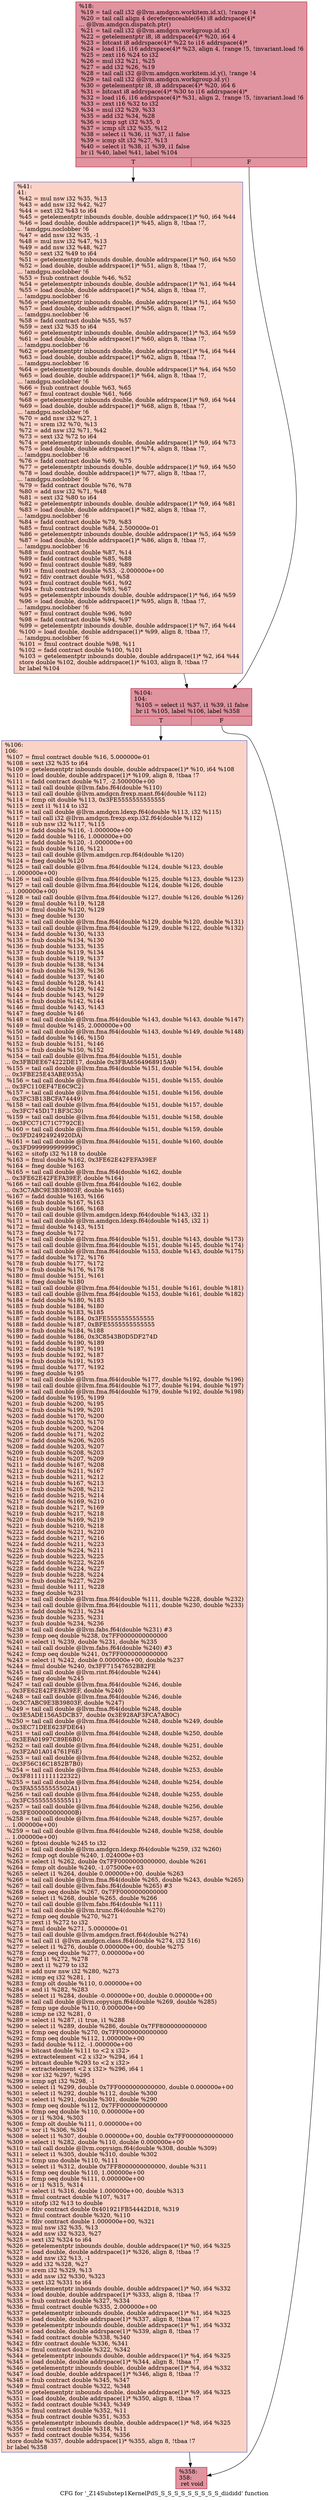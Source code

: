 digraph "CFG for '_Z14Substep1KernelPdS_S_S_S_S_S_S_S_S_S_diididd' function" {
	label="CFG for '_Z14Substep1KernelPdS_S_S_S_S_S_S_S_S_S_diididd' function";

	Node0x450a810 [shape=record,color="#b70d28ff", style=filled, fillcolor="#b70d2870",label="{%18:\l  %19 = tail call i32 @llvm.amdgcn.workitem.id.x(), !range !4\l  %20 = tail call align 4 dereferenceable(64) i8 addrspace(4)*\l... @llvm.amdgcn.dispatch.ptr()\l  %21 = tail call i32 @llvm.amdgcn.workgroup.id.x()\l  %22 = getelementptr i8, i8 addrspace(4)* %20, i64 4\l  %23 = bitcast i8 addrspace(4)* %22 to i16 addrspace(4)*\l  %24 = load i16, i16 addrspace(4)* %23, align 4, !range !5, !invariant.load !6\l  %25 = zext i16 %24 to i32\l  %26 = mul i32 %21, %25\l  %27 = add i32 %26, %19\l  %28 = tail call i32 @llvm.amdgcn.workitem.id.y(), !range !4\l  %29 = tail call i32 @llvm.amdgcn.workgroup.id.y()\l  %30 = getelementptr i8, i8 addrspace(4)* %20, i64 6\l  %31 = bitcast i8 addrspace(4)* %30 to i16 addrspace(4)*\l  %32 = load i16, i16 addrspace(4)* %31, align 2, !range !5, !invariant.load !6\l  %33 = zext i16 %32 to i32\l  %34 = mul i32 %29, %33\l  %35 = add i32 %34, %28\l  %36 = icmp sgt i32 %35, 0\l  %37 = icmp slt i32 %35, %12\l  %38 = select i1 %36, i1 %37, i1 false\l  %39 = icmp slt i32 %27, %13\l  %40 = select i1 %38, i1 %39, i1 false\l  br i1 %40, label %41, label %104\l|{<s0>T|<s1>F}}"];
	Node0x450a810:s0 -> Node0x450f370;
	Node0x450a810:s1 -> Node0x450f400;
	Node0x450f370 [shape=record,color="#3d50c3ff", style=filled, fillcolor="#f59c7d70",label="{%41:\l41:                                               \l  %42 = mul nsw i32 %35, %13\l  %43 = add nsw i32 %42, %27\l  %44 = sext i32 %43 to i64\l  %45 = getelementptr inbounds double, double addrspace(1)* %0, i64 %44\l  %46 = load double, double addrspace(1)* %45, align 8, !tbaa !7,\l... !amdgpu.noclobber !6\l  %47 = add nsw i32 %35, -1\l  %48 = mul nsw i32 %47, %13\l  %49 = add nsw i32 %48, %27\l  %50 = sext i32 %49 to i64\l  %51 = getelementptr inbounds double, double addrspace(1)* %0, i64 %50\l  %52 = load double, double addrspace(1)* %51, align 8, !tbaa !7,\l... !amdgpu.noclobber !6\l  %53 = fsub contract double %46, %52\l  %54 = getelementptr inbounds double, double addrspace(1)* %1, i64 %44\l  %55 = load double, double addrspace(1)* %54, align 8, !tbaa !7,\l... !amdgpu.noclobber !6\l  %56 = getelementptr inbounds double, double addrspace(1)* %1, i64 %50\l  %57 = load double, double addrspace(1)* %56, align 8, !tbaa !7,\l... !amdgpu.noclobber !6\l  %58 = fadd contract double %55, %57\l  %59 = zext i32 %35 to i64\l  %60 = getelementptr inbounds double, double addrspace(1)* %3, i64 %59\l  %61 = load double, double addrspace(1)* %60, align 8, !tbaa !7,\l... !amdgpu.noclobber !6\l  %62 = getelementptr inbounds double, double addrspace(1)* %4, i64 %44\l  %63 = load double, double addrspace(1)* %62, align 8, !tbaa !7,\l... !amdgpu.noclobber !6\l  %64 = getelementptr inbounds double, double addrspace(1)* %4, i64 %50\l  %65 = load double, double addrspace(1)* %64, align 8, !tbaa !7,\l... !amdgpu.noclobber !6\l  %66 = fsub contract double %63, %65\l  %67 = fmul contract double %61, %66\l  %68 = getelementptr inbounds double, double addrspace(1)* %9, i64 %44\l  %69 = load double, double addrspace(1)* %68, align 8, !tbaa !7,\l... !amdgpu.noclobber !6\l  %70 = add nsw i32 %27, 1\l  %71 = srem i32 %70, %13\l  %72 = add nsw i32 %71, %42\l  %73 = sext i32 %72 to i64\l  %74 = getelementptr inbounds double, double addrspace(1)* %9, i64 %73\l  %75 = load double, double addrspace(1)* %74, align 8, !tbaa !7,\l... !amdgpu.noclobber !6\l  %76 = fadd contract double %69, %75\l  %77 = getelementptr inbounds double, double addrspace(1)* %9, i64 %50\l  %78 = load double, double addrspace(1)* %77, align 8, !tbaa !7,\l... !amdgpu.noclobber !6\l  %79 = fadd contract double %76, %78\l  %80 = add nsw i32 %71, %48\l  %81 = sext i32 %80 to i64\l  %82 = getelementptr inbounds double, double addrspace(1)* %9, i64 %81\l  %83 = load double, double addrspace(1)* %82, align 8, !tbaa !7,\l... !amdgpu.noclobber !6\l  %84 = fadd contract double %79, %83\l  %85 = fmul contract double %84, 2.500000e-01\l  %86 = getelementptr inbounds double, double addrspace(1)* %5, i64 %59\l  %87 = load double, double addrspace(1)* %86, align 8, !tbaa !7,\l... !amdgpu.noclobber !6\l  %88 = fmul contract double %87, %14\l  %89 = fadd contract double %85, %88\l  %90 = fmul contract double %89, %89\l  %91 = fmul contract double %53, -2.000000e+00\l  %92 = fdiv contract double %91, %58\l  %93 = fmul contract double %61, %92\l  %94 = fsub contract double %93, %67\l  %95 = getelementptr inbounds double, double addrspace(1)* %6, i64 %59\l  %96 = load double, double addrspace(1)* %95, align 8, !tbaa !7,\l... !amdgpu.noclobber !6\l  %97 = fmul contract double %96, %90\l  %98 = fadd contract double %94, %97\l  %99 = getelementptr inbounds double, double addrspace(1)* %7, i64 %44\l  %100 = load double, double addrspace(1)* %99, align 8, !tbaa !7,\l... !amdgpu.noclobber !6\l  %101 = fmul contract double %98, %11\l  %102 = fadd contract double %100, %101\l  %103 = getelementptr inbounds double, double addrspace(1)* %2, i64 %44\l  store double %102, double addrspace(1)* %103, align 8, !tbaa !7\l  br label %104\l}"];
	Node0x450f370 -> Node0x450f400;
	Node0x450f400 [shape=record,color="#b70d28ff", style=filled, fillcolor="#b70d2870",label="{%104:\l104:                                              \l  %105 = select i1 %37, i1 %39, i1 false\l  br i1 %105, label %106, label %358\l|{<s0>T|<s1>F}}"];
	Node0x450f400:s0 -> Node0x4513070;
	Node0x450f400:s1 -> Node0x45130c0;
	Node0x4513070 [shape=record,color="#3d50c3ff", style=filled, fillcolor="#f59c7d70",label="{%106:\l106:                                              \l  %107 = fmul contract double %16, 5.000000e-01\l  %108 = sext i32 %35 to i64\l  %109 = getelementptr inbounds double, double addrspace(1)* %10, i64 %108\l  %110 = load double, double addrspace(1)* %109, align 8, !tbaa !7\l  %111 = fadd contract double %17, -2.500000e+00\l  %112 = tail call double @llvm.fabs.f64(double %110)\l  %113 = tail call double @llvm.amdgcn.frexp.mant.f64(double %112)\l  %114 = fcmp olt double %113, 0x3FE5555555555555\l  %115 = zext i1 %114 to i32\l  %116 = tail call double @llvm.amdgcn.ldexp.f64(double %113, i32 %115)\l  %117 = tail call i32 @llvm.amdgcn.frexp.exp.i32.f64(double %112)\l  %118 = sub nsw i32 %117, %115\l  %119 = fadd double %116, -1.000000e+00\l  %120 = fadd double %116, 1.000000e+00\l  %121 = fadd double %120, -1.000000e+00\l  %122 = fsub double %116, %121\l  %123 = tail call double @llvm.amdgcn.rcp.f64(double %120)\l  %124 = fneg double %120\l  %125 = tail call double @llvm.fma.f64(double %124, double %123, double\l... 1.000000e+00)\l  %126 = tail call double @llvm.fma.f64(double %125, double %123, double %123)\l  %127 = tail call double @llvm.fma.f64(double %124, double %126, double\l... 1.000000e+00)\l  %128 = tail call double @llvm.fma.f64(double %127, double %126, double %126)\l  %129 = fmul double %119, %128\l  %130 = fmul double %120, %129\l  %131 = fneg double %130\l  %132 = tail call double @llvm.fma.f64(double %129, double %120, double %131)\l  %133 = tail call double @llvm.fma.f64(double %129, double %122, double %132)\l  %134 = fadd double %130, %133\l  %135 = fsub double %134, %130\l  %136 = fsub double %133, %135\l  %137 = fsub double %119, %134\l  %138 = fsub double %119, %137\l  %139 = fsub double %138, %134\l  %140 = fsub double %139, %136\l  %141 = fadd double %137, %140\l  %142 = fmul double %128, %141\l  %143 = fadd double %129, %142\l  %144 = fsub double %143, %129\l  %145 = fsub double %142, %144\l  %146 = fmul double %143, %143\l  %147 = fneg double %146\l  %148 = tail call double @llvm.fma.f64(double %143, double %143, double %147)\l  %149 = fmul double %145, 2.000000e+00\l  %150 = tail call double @llvm.fma.f64(double %143, double %149, double %148)\l  %151 = fadd double %146, %150\l  %152 = fsub double %151, %146\l  %153 = fsub double %150, %152\l  %154 = tail call double @llvm.fma.f64(double %151, double\l... 0x3FBDEE674222DE17, double 0x3FBA6564968915A9)\l  %155 = tail call double @llvm.fma.f64(double %151, double %154, double\l... 0x3FBE25E43ABE935A)\l  %156 = tail call double @llvm.fma.f64(double %151, double %155, double\l... 0x3FC110EF47E6C9C2)\l  %157 = tail call double @llvm.fma.f64(double %151, double %156, double\l... 0x3FC3B13BCFA74449)\l  %158 = tail call double @llvm.fma.f64(double %151, double %157, double\l... 0x3FC745D171BF3C30)\l  %159 = tail call double @llvm.fma.f64(double %151, double %158, double\l... 0x3FCC71C71C7792CE)\l  %160 = tail call double @llvm.fma.f64(double %151, double %159, double\l... 0x3FD24924924920DA)\l  %161 = tail call double @llvm.fma.f64(double %151, double %160, double\l... 0x3FD999999999999C)\l  %162 = sitofp i32 %118 to double\l  %163 = fmul double %162, 0x3FE62E42FEFA39EF\l  %164 = fneg double %163\l  %165 = tail call double @llvm.fma.f64(double %162, double\l... 0x3FE62E42FEFA39EF, double %164)\l  %166 = tail call double @llvm.fma.f64(double %162, double\l... 0x3C7ABC9E3B39803F, double %165)\l  %167 = fadd double %163, %166\l  %168 = fsub double %167, %163\l  %169 = fsub double %166, %168\l  %170 = tail call double @llvm.amdgcn.ldexp.f64(double %143, i32 1)\l  %171 = tail call double @llvm.amdgcn.ldexp.f64(double %145, i32 1)\l  %172 = fmul double %143, %151\l  %173 = fneg double %172\l  %174 = tail call double @llvm.fma.f64(double %151, double %143, double %173)\l  %175 = tail call double @llvm.fma.f64(double %151, double %145, double %174)\l  %176 = tail call double @llvm.fma.f64(double %153, double %143, double %175)\l  %177 = fadd double %172, %176\l  %178 = fsub double %177, %172\l  %179 = fsub double %176, %178\l  %180 = fmul double %151, %161\l  %181 = fneg double %180\l  %182 = tail call double @llvm.fma.f64(double %151, double %161, double %181)\l  %183 = tail call double @llvm.fma.f64(double %153, double %161, double %182)\l  %184 = fadd double %180, %183\l  %185 = fsub double %184, %180\l  %186 = fsub double %183, %185\l  %187 = fadd double %184, 0x3FE5555555555555\l  %188 = fadd double %187, 0xBFE5555555555555\l  %189 = fsub double %184, %188\l  %190 = fadd double %186, 0x3C8543B0D5DF274D\l  %191 = fadd double %190, %189\l  %192 = fadd double %187, %191\l  %193 = fsub double %192, %187\l  %194 = fsub double %191, %193\l  %195 = fmul double %177, %192\l  %196 = fneg double %195\l  %197 = tail call double @llvm.fma.f64(double %177, double %192, double %196)\l  %198 = tail call double @llvm.fma.f64(double %177, double %194, double %197)\l  %199 = tail call double @llvm.fma.f64(double %179, double %192, double %198)\l  %200 = fadd double %195, %199\l  %201 = fsub double %200, %195\l  %202 = fsub double %199, %201\l  %203 = fadd double %170, %200\l  %204 = fsub double %203, %170\l  %205 = fsub double %200, %204\l  %206 = fadd double %171, %202\l  %207 = fadd double %206, %205\l  %208 = fadd double %203, %207\l  %209 = fsub double %208, %203\l  %210 = fsub double %207, %209\l  %211 = fadd double %167, %208\l  %212 = fsub double %211, %167\l  %213 = fsub double %211, %212\l  %214 = fsub double %167, %213\l  %215 = fsub double %208, %212\l  %216 = fadd double %215, %214\l  %217 = fadd double %169, %210\l  %218 = fsub double %217, %169\l  %219 = fsub double %217, %218\l  %220 = fsub double %169, %219\l  %221 = fsub double %210, %218\l  %222 = fadd double %221, %220\l  %223 = fadd double %217, %216\l  %224 = fadd double %211, %223\l  %225 = fsub double %224, %211\l  %226 = fsub double %223, %225\l  %227 = fadd double %222, %226\l  %228 = fadd double %224, %227\l  %229 = fsub double %228, %224\l  %230 = fsub double %227, %229\l  %231 = fmul double %111, %228\l  %232 = fneg double %231\l  %233 = tail call double @llvm.fma.f64(double %111, double %228, double %232)\l  %234 = tail call double @llvm.fma.f64(double %111, double %230, double %233)\l  %235 = fadd double %231, %234\l  %236 = fsub double %235, %231\l  %237 = fsub double %234, %236\l  %238 = tail call double @llvm.fabs.f64(double %231) #3\l  %239 = fcmp oeq double %238, 0x7FF0000000000000\l  %240 = select i1 %239, double %231, double %235\l  %241 = tail call double @llvm.fabs.f64(double %240) #3\l  %242 = fcmp oeq double %241, 0x7FF0000000000000\l  %243 = select i1 %242, double 0.000000e+00, double %237\l  %244 = fmul double %240, 0x3FF71547652B82FE\l  %245 = tail call double @llvm.rint.f64(double %244)\l  %246 = fneg double %245\l  %247 = tail call double @llvm.fma.f64(double %246, double\l... 0x3FE62E42FEFA39EF, double %240)\l  %248 = tail call double @llvm.fma.f64(double %246, double\l... 0x3C7ABC9E3B39803F, double %247)\l  %249 = tail call double @llvm.fma.f64(double %248, double\l... 0x3E5ADE156A5DCB37, double 0x3E928AF3FCA7AB0C)\l  %250 = tail call double @llvm.fma.f64(double %248, double %249, double\l... 0x3EC71DEE623FDE64)\l  %251 = tail call double @llvm.fma.f64(double %248, double %250, double\l... 0x3EFA01997C89E6B0)\l  %252 = tail call double @llvm.fma.f64(double %248, double %251, double\l... 0x3F2A01A014761F6E)\l  %253 = tail call double @llvm.fma.f64(double %248, double %252, double\l... 0x3F56C16C1852B7B0)\l  %254 = tail call double @llvm.fma.f64(double %248, double %253, double\l... 0x3F81111111122322)\l  %255 = tail call double @llvm.fma.f64(double %248, double %254, double\l... 0x3FA55555555502A1)\l  %256 = tail call double @llvm.fma.f64(double %248, double %255, double\l... 0x3FC5555555555511)\l  %257 = tail call double @llvm.fma.f64(double %248, double %256, double\l... 0x3FE000000000000B)\l  %258 = tail call double @llvm.fma.f64(double %248, double %257, double\l... 1.000000e+00)\l  %259 = tail call double @llvm.fma.f64(double %248, double %258, double\l... 1.000000e+00)\l  %260 = fptosi double %245 to i32\l  %261 = tail call double @llvm.amdgcn.ldexp.f64(double %259, i32 %260)\l  %262 = fcmp ogt double %240, 1.024000e+03\l  %263 = select i1 %262, double 0x7FF0000000000000, double %261\l  %264 = fcmp olt double %240, -1.075000e+03\l  %265 = select i1 %264, double 0.000000e+00, double %263\l  %266 = tail call double @llvm.fma.f64(double %265, double %243, double %265)\l  %267 = tail call double @llvm.fabs.f64(double %265) #3\l  %268 = fcmp oeq double %267, 0x7FF0000000000000\l  %269 = select i1 %268, double %265, double %266\l  %270 = tail call double @llvm.fabs.f64(double %111)\l  %271 = tail call double @llvm.trunc.f64(double %270)\l  %272 = fcmp oeq double %270, %271\l  %273 = zext i1 %272 to i32\l  %274 = fmul double %271, 5.000000e-01\l  %275 = tail call double @llvm.amdgcn.fract.f64(double %274)\l  %276 = tail call i1 @llvm.amdgcn.class.f64(double %274, i32 516)\l  %277 = select i1 %276, double 0.000000e+00, double %275\l  %278 = fcmp oeq double %277, 0.000000e+00\l  %279 = and i1 %272, %278\l  %280 = zext i1 %279 to i32\l  %281 = add nuw nsw i32 %280, %273\l  %282 = icmp eq i32 %281, 1\l  %283 = fcmp olt double %110, 0.000000e+00\l  %284 = and i1 %282, %283\l  %285 = select i1 %284, double -0.000000e+00, double 0.000000e+00\l  %286 = tail call double @llvm.copysign.f64(double %269, double %285)\l  %287 = fcmp uge double %110, 0.000000e+00\l  %288 = icmp ne i32 %281, 0\l  %289 = select i1 %287, i1 true, i1 %288\l  %290 = select i1 %289, double %286, double 0x7FF8000000000000\l  %291 = fcmp oeq double %270, 0x7FF0000000000000\l  %292 = fcmp oeq double %112, 1.000000e+00\l  %293 = fadd double %112, -1.000000e+00\l  %294 = bitcast double %111 to \<2 x i32\>\l  %295 = extractelement \<2 x i32\> %294, i64 1\l  %296 = bitcast double %293 to \<2 x i32\>\l  %297 = extractelement \<2 x i32\> %296, i64 1\l  %298 = xor i32 %297, %295\l  %299 = icmp sgt i32 %298, -1\l  %300 = select i1 %299, double 0x7FF0000000000000, double 0.000000e+00\l  %301 = select i1 %292, double %112, double %300\l  %302 = select i1 %291, double %301, double %290\l  %303 = fcmp oeq double %112, 0x7FF0000000000000\l  %304 = fcmp oeq double %110, 0.000000e+00\l  %305 = or i1 %304, %303\l  %306 = fcmp olt double %111, 0.000000e+00\l  %307 = xor i1 %306, %304\l  %308 = select i1 %307, double 0.000000e+00, double 0x7FF0000000000000\l  %309 = select i1 %282, double %110, double 0.000000e+00\l  %310 = tail call double @llvm.copysign.f64(double %308, double %309)\l  %311 = select i1 %305, double %310, double %302\l  %312 = fcmp uno double %110, %111\l  %313 = select i1 %312, double 0x7FF8000000000000, double %311\l  %314 = fcmp oeq double %110, 1.000000e+00\l  %315 = fcmp oeq double %111, 0.000000e+00\l  %316 = or i1 %315, %314\l  %317 = select i1 %316, double 1.000000e+00, double %313\l  %318 = fmul contract double %107, %317\l  %319 = sitofp i32 %13 to double\l  %320 = fdiv contract double 0x401921FB54442D18, %319\l  %321 = fmul contract double %320, %110\l  %322 = fdiv contract double 1.000000e+00, %321\l  %323 = mul nsw i32 %35, %13\l  %324 = add nsw i32 %323, %27\l  %325 = sext i32 %324 to i64\l  %326 = getelementptr inbounds double, double addrspace(1)* %0, i64 %325\l  %327 = load double, double addrspace(1)* %326, align 8, !tbaa !7\l  %328 = add nsw i32 %13, -1\l  %329 = add i32 %328, %27\l  %330 = srem i32 %329, %13\l  %331 = add nsw i32 %330, %323\l  %332 = sext i32 %331 to i64\l  %333 = getelementptr inbounds double, double addrspace(1)* %0, i64 %332\l  %334 = load double, double addrspace(1)* %333, align 8, !tbaa !7\l  %335 = fsub contract double %327, %334\l  %336 = fmul contract double %335, 2.000000e+00\l  %337 = getelementptr inbounds double, double addrspace(1)* %1, i64 %325\l  %338 = load double, double addrspace(1)* %337, align 8, !tbaa !7\l  %339 = getelementptr inbounds double, double addrspace(1)* %1, i64 %332\l  %340 = load double, double addrspace(1)* %339, align 8, !tbaa !7\l  %341 = fadd contract double %338, %340\l  %342 = fdiv contract double %336, %341\l  %343 = fmul contract double %322, %342\l  %344 = getelementptr inbounds double, double addrspace(1)* %4, i64 %325\l  %345 = load double, double addrspace(1)* %344, align 8, !tbaa !7\l  %346 = getelementptr inbounds double, double addrspace(1)* %4, i64 %332\l  %347 = load double, double addrspace(1)* %346, align 8, !tbaa !7\l  %348 = fsub contract double %345, %347\l  %349 = fmul contract double %322, %348\l  %350 = getelementptr inbounds double, double addrspace(1)* %9, i64 %325\l  %351 = load double, double addrspace(1)* %350, align 8, !tbaa !7\l  %352 = fadd contract double %343, %349\l  %353 = fmul contract double %352, %11\l  %354 = fsub contract double %351, %353\l  %355 = getelementptr inbounds double, double addrspace(1)* %8, i64 %325\l  %356 = fmul contract double %318, %11\l  %357 = fadd contract double %354, %356\l  store double %357, double addrspace(1)* %355, align 8, !tbaa !7\l  br label %358\l}"];
	Node0x4513070 -> Node0x45130c0;
	Node0x45130c0 [shape=record,color="#b70d28ff", style=filled, fillcolor="#b70d2870",label="{%358:\l358:                                              \l  ret void\l}"];
}
